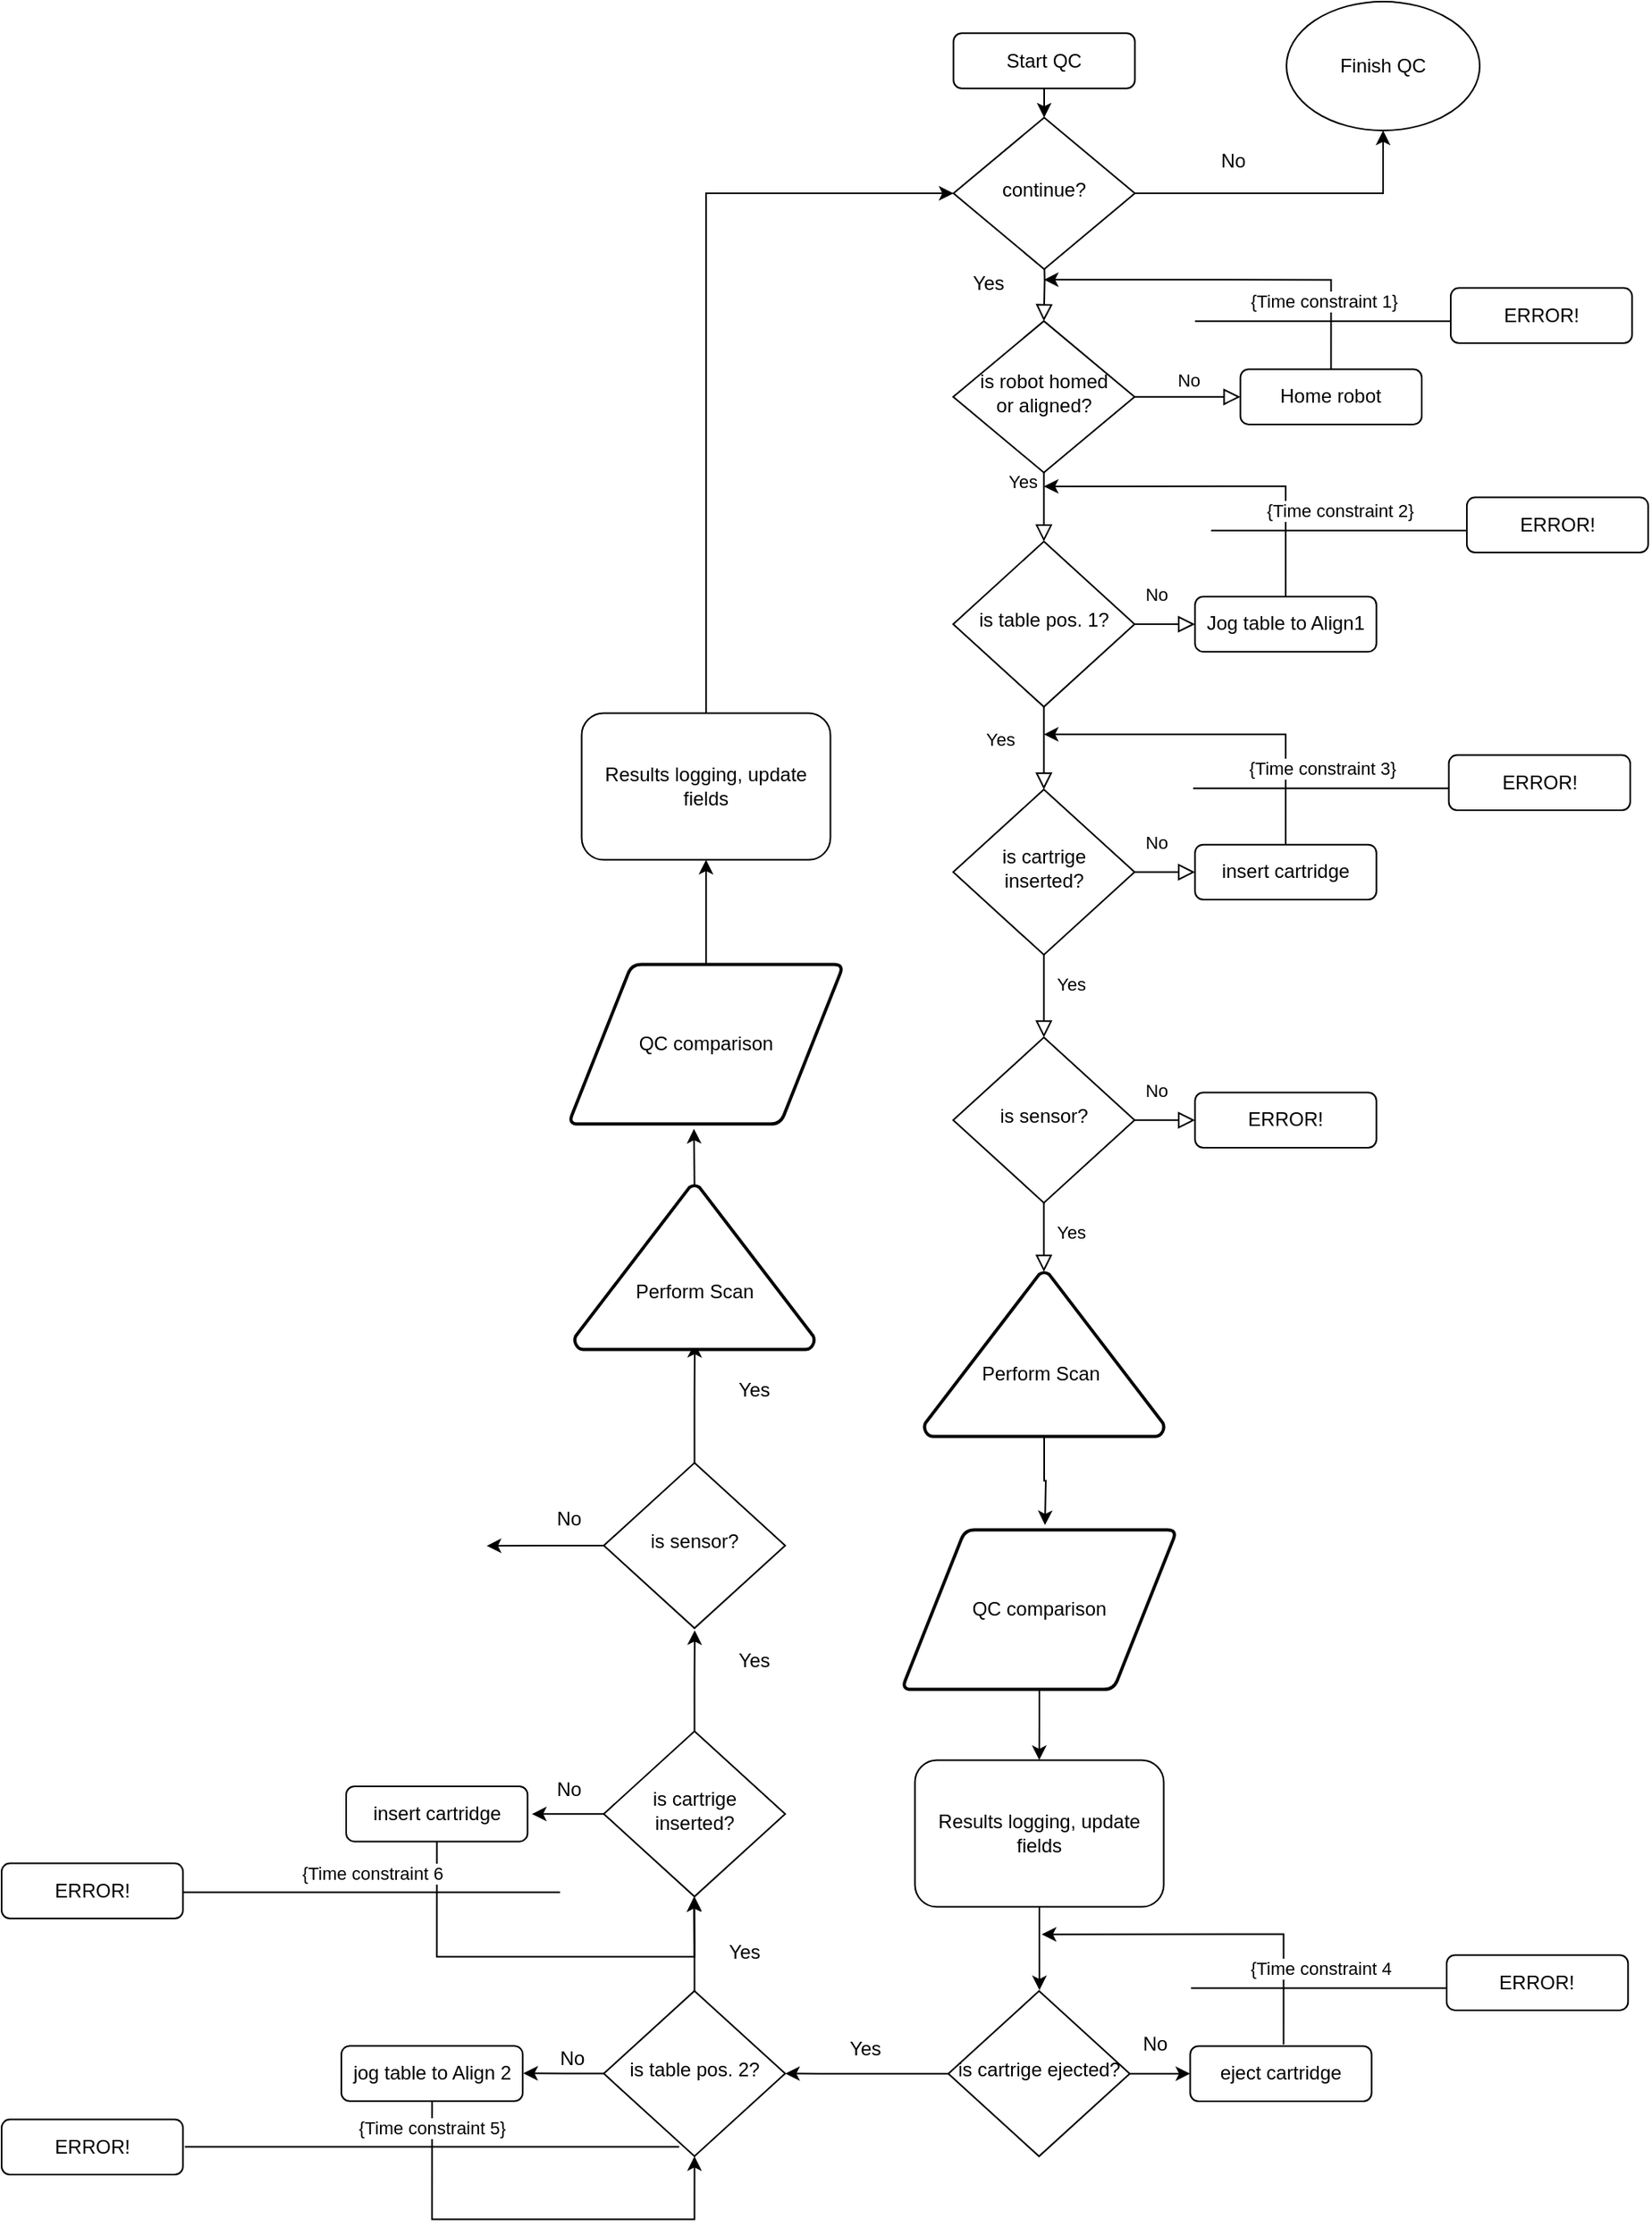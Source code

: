 <mxfile version="17.4.6" type="github">
  <diagram id="C5RBs43oDa-KdzZeNtuy" name="Page-1">
    <mxGraphModel dx="2578" dy="1443" grid="0" gridSize="10" guides="1" tooltips="1" connect="1" arrows="1" fold="1" page="1" pageScale="1" pageWidth="827" pageHeight="1169" math="0" shadow="0">
      <root>
        <mxCell id="WIyWlLk6GJQsqaUBKTNV-0" />
        <mxCell id="WIyWlLk6GJQsqaUBKTNV-1" parent="WIyWlLk6GJQsqaUBKTNV-0" />
        <mxCell id="JrAmXiBmuFasQa5Rlr4j-140" value="" style="group" vertex="1" connectable="0" parent="WIyWlLk6GJQsqaUBKTNV-1">
          <mxGeometry x="174.004" y="7" width="1022.645" height="1376.79" as="geometry" />
        </mxCell>
        <mxCell id="JrAmXiBmuFasQa5Rlr4j-26" style="edgeStyle=orthogonalEdgeStyle;rounded=0;orthogonalLoop=1;jettySize=auto;html=1;" edge="1" parent="JrAmXiBmuFasQa5Rlr4j-140" source="JrAmXiBmuFasQa5Rlr4j-22">
          <mxGeometry relative="1" as="geometry">
            <mxPoint x="644.425" y="1091.647" as="targetPoint" />
            <Array as="points" />
          </mxGeometry>
        </mxCell>
        <mxCell id="JrAmXiBmuFasQa5Rlr4j-22" value="QC comparison" style="shape=parallelogram;html=1;strokeWidth=2;perimeter=parallelogramPerimeter;whiteSpace=wrap;rounded=1;arcSize=12;size=0.23;" vertex="1" parent="JrAmXiBmuFasQa5Rlr4j-140">
          <mxGeometry x="558.996" y="948.79" width="171" height="99" as="geometry" />
        </mxCell>
        <mxCell id="JrAmXiBmuFasQa5Rlr4j-25" style="edgeStyle=orthogonalEdgeStyle;rounded=0;orthogonalLoop=1;jettySize=auto;html=1;exitX=0.5;exitY=1;exitDx=0;exitDy=0;exitPerimeter=0;" edge="1" parent="JrAmXiBmuFasQa5Rlr4j-140" source="JrAmXiBmuFasQa5Rlr4j-23">
          <mxGeometry relative="1" as="geometry">
            <mxPoint x="647.996" y="945.79" as="targetPoint" />
          </mxGeometry>
        </mxCell>
        <mxCell id="JrAmXiBmuFasQa5Rlr4j-23" value="" style="strokeWidth=2;html=1;shape=mxgraph.flowchart.extract_or_measurement;whiteSpace=wrap;" vertex="1" parent="JrAmXiBmuFasQa5Rlr4j-140">
          <mxGeometry x="572.996" y="788.79" width="149" height="102" as="geometry" />
        </mxCell>
        <mxCell id="JrAmXiBmuFasQa5Rlr4j-24" value="Perform Scan" style="text;html=1;resizable=0;autosize=1;align=center;verticalAlign=middle;points=[];fillColor=none;strokeColor=none;rounded=0;" vertex="1" parent="JrAmXiBmuFasQa5Rlr4j-140">
          <mxGeometry x="602.996" y="842.79" width="83" height="18" as="geometry" />
        </mxCell>
        <mxCell id="JrAmXiBmuFasQa5Rlr4j-118" style="edgeStyle=orthogonalEdgeStyle;rounded=0;orthogonalLoop=1;jettySize=auto;html=1;exitX=0.5;exitY=1;exitDx=0;exitDy=0;" edge="1" parent="JrAmXiBmuFasQa5Rlr4j-140" source="JrAmXiBmuFasQa5Rlr4j-27">
          <mxGeometry relative="1" as="geometry">
            <mxPoint x="644.564" y="1234.52" as="targetPoint" />
          </mxGeometry>
        </mxCell>
        <mxCell id="JrAmXiBmuFasQa5Rlr4j-27" value="Results logging, update fields" style="rounded=1;whiteSpace=wrap;html=1;" vertex="1" parent="JrAmXiBmuFasQa5Rlr4j-140">
          <mxGeometry x="567.246" y="1091.79" width="154.5" height="91" as="geometry" />
        </mxCell>
        <mxCell id="JrAmXiBmuFasQa5Rlr4j-134" style="edgeStyle=orthogonalEdgeStyle;rounded=0;orthogonalLoop=1;jettySize=auto;html=1;exitX=0.5;exitY=1;exitDx=0;exitDy=0;" edge="1" parent="JrAmXiBmuFasQa5Rlr4j-140" source="WIyWlLk6GJQsqaUBKTNV-3">
          <mxGeometry relative="1" as="geometry">
            <mxPoint x="647.481" y="71.994" as="targetPoint" />
          </mxGeometry>
        </mxCell>
        <mxCell id="WIyWlLk6GJQsqaUBKTNV-3" value="Start QC" style="rounded=1;whiteSpace=wrap;html=1;fontSize=12;glass=0;strokeWidth=1;shadow=0;" parent="JrAmXiBmuFasQa5Rlr4j-140" vertex="1">
          <mxGeometry x="591.176" y="19.63" width="112.645" height="34.211" as="geometry" />
        </mxCell>
        <mxCell id="WIyWlLk6GJQsqaUBKTNV-6" value="is robot homed&lt;br&gt;or aligned?" style="rhombus;whiteSpace=wrap;html=1;shadow=0;fontFamily=Helvetica;fontSize=12;align=center;strokeWidth=1;spacing=6;spacingTop=-4;" parent="JrAmXiBmuFasQa5Rlr4j-140" vertex="1">
          <mxGeometry x="590.996" y="198.316" width="112.645" height="94.079" as="geometry" />
        </mxCell>
        <mxCell id="WIyWlLk6GJQsqaUBKTNV-2" value="" style="rounded=0;html=1;jettySize=auto;orthogonalLoop=1;fontSize=11;endArrow=block;endFill=0;endSize=8;strokeWidth=1;shadow=0;labelBackgroundColor=none;edgeStyle=orthogonalEdgeStyle;" parent="JrAmXiBmuFasQa5Rlr4j-140" target="WIyWlLk6GJQsqaUBKTNV-6" edge="1">
          <mxGeometry relative="1" as="geometry">
            <mxPoint x="647.319" y="147.001" as="sourcePoint" />
          </mxGeometry>
        </mxCell>
        <mxCell id="JrAmXiBmuFasQa5Rlr4j-0" style="edgeStyle=orthogonalEdgeStyle;rounded=0;orthogonalLoop=1;jettySize=auto;html=1;exitX=0.5;exitY=0;exitDx=0;exitDy=0;" edge="1" parent="JrAmXiBmuFasQa5Rlr4j-140" source="WIyWlLk6GJQsqaUBKTNV-7">
          <mxGeometry relative="1" as="geometry">
            <mxPoint x="647.319" y="172.658" as="targetPoint" />
            <Array as="points">
              <mxPoint x="825.674" y="172.658" />
            </Array>
          </mxGeometry>
        </mxCell>
        <mxCell id="WIyWlLk6GJQsqaUBKTNV-7" value="Home robot" style="rounded=1;whiteSpace=wrap;html=1;fontSize=12;glass=0;strokeWidth=1;shadow=0;" parent="JrAmXiBmuFasQa5Rlr4j-140" vertex="1">
          <mxGeometry x="769.351" y="228.251" width="112.645" height="34.211" as="geometry" />
        </mxCell>
        <mxCell id="WIyWlLk6GJQsqaUBKTNV-5" value="No" style="edgeStyle=orthogonalEdgeStyle;rounded=0;html=1;jettySize=auto;orthogonalLoop=1;fontSize=11;endArrow=block;endFill=0;endSize=8;strokeWidth=1;shadow=0;labelBackgroundColor=none;" parent="JrAmXiBmuFasQa5Rlr4j-140" source="WIyWlLk6GJQsqaUBKTNV-6" target="WIyWlLk6GJQsqaUBKTNV-7" edge="1">
          <mxGeometry y="10" relative="1" as="geometry">
            <mxPoint as="offset" />
          </mxGeometry>
        </mxCell>
        <mxCell id="WIyWlLk6GJQsqaUBKTNV-10" value="is table pos. 1?" style="rhombus;whiteSpace=wrap;html=1;shadow=0;fontFamily=Helvetica;fontSize=12;align=center;strokeWidth=1;spacing=6;spacingTop=-4;" parent="JrAmXiBmuFasQa5Rlr4j-140" vertex="1">
          <mxGeometry x="590.996" y="335.158" width="112.645" height="102.632" as="geometry" />
        </mxCell>
        <mxCell id="WIyWlLk6GJQsqaUBKTNV-4" value="Yes" style="rounded=0;html=1;jettySize=auto;orthogonalLoop=1;fontSize=11;endArrow=block;endFill=0;endSize=8;strokeWidth=1;shadow=0;labelBackgroundColor=none;edgeStyle=orthogonalEdgeStyle;" parent="JrAmXiBmuFasQa5Rlr4j-140" source="WIyWlLk6GJQsqaUBKTNV-6" target="WIyWlLk6GJQsqaUBKTNV-10" edge="1">
          <mxGeometry x="-0.748" y="-13" relative="1" as="geometry">
            <mxPoint as="offset" />
          </mxGeometry>
        </mxCell>
        <mxCell id="JrAmXiBmuFasQa5Rlr4j-1" style="edgeStyle=orthogonalEdgeStyle;rounded=0;orthogonalLoop=1;jettySize=auto;html=1;exitX=0.5;exitY=0;exitDx=0;exitDy=0;" edge="1" parent="JrAmXiBmuFasQa5Rlr4j-140" source="WIyWlLk6GJQsqaUBKTNV-12">
          <mxGeometry relative="1" as="geometry">
            <mxPoint x="647.319" y="300.948" as="targetPoint" />
            <Array as="points">
              <mxPoint x="797.513" y="300.948" />
            </Array>
          </mxGeometry>
        </mxCell>
        <mxCell id="WIyWlLk6GJQsqaUBKTNV-12" value="Jog table to Align1" style="rounded=1;whiteSpace=wrap;html=1;fontSize=12;glass=0;strokeWidth=1;shadow=0;" parent="JrAmXiBmuFasQa5Rlr4j-140" vertex="1">
          <mxGeometry x="741.19" y="369.369" width="112.645" height="34.211" as="geometry" />
        </mxCell>
        <mxCell id="WIyWlLk6GJQsqaUBKTNV-9" value="Yes" style="edgeStyle=orthogonalEdgeStyle;rounded=0;html=1;jettySize=auto;orthogonalLoop=1;fontSize=11;endArrow=block;endFill=0;endSize=8;strokeWidth=1;shadow=0;labelBackgroundColor=none;" parent="JrAmXiBmuFasQa5Rlr4j-140" source="WIyWlLk6GJQsqaUBKTNV-10" target="WIyWlLk6GJQsqaUBKTNV-12" edge="1">
          <mxGeometry x="-1" y="-110" relative="1" as="geometry">
            <mxPoint x="-84" y="-39" as="offset" />
          </mxGeometry>
        </mxCell>
        <mxCell id="JrAmXiBmuFasQa5Rlr4j-7" value="is cartrige inserted?" style="rhombus;whiteSpace=wrap;html=1;shadow=0;fontFamily=Helvetica;fontSize=12;align=center;strokeWidth=1;spacing=6;spacingTop=-4;" vertex="1" parent="JrAmXiBmuFasQa5Rlr4j-140">
          <mxGeometry x="590.996" y="489.106" width="112.645" height="102.632" as="geometry" />
        </mxCell>
        <mxCell id="WIyWlLk6GJQsqaUBKTNV-8" value="No" style="rounded=0;html=1;jettySize=auto;orthogonalLoop=1;fontSize=11;endArrow=block;endFill=0;endSize=8;strokeWidth=1;shadow=0;labelBackgroundColor=none;edgeStyle=orthogonalEdgeStyle;entryX=0.5;entryY=0;entryDx=0;entryDy=0;" parent="JrAmXiBmuFasQa5Rlr4j-140" source="WIyWlLk6GJQsqaUBKTNV-10" target="JrAmXiBmuFasQa5Rlr4j-7" edge="1">
          <mxGeometry x="-1" y="99" relative="1" as="geometry">
            <mxPoint x="-29" y="-70" as="offset" />
            <mxPoint x="647.319" y="480.553" as="targetPoint" />
            <Array as="points" />
          </mxGeometry>
        </mxCell>
        <mxCell id="JrAmXiBmuFasQa5Rlr4j-8" style="edgeStyle=orthogonalEdgeStyle;rounded=0;orthogonalLoop=1;jettySize=auto;html=1;exitX=0.5;exitY=0;exitDx=0;exitDy=0;" edge="1" source="JrAmXiBmuFasQa5Rlr4j-9" parent="JrAmXiBmuFasQa5Rlr4j-140">
          <mxGeometry relative="1" as="geometry">
            <mxPoint x="647.319" y="454.895" as="targetPoint" />
            <Array as="points">
              <mxPoint x="797.513" y="454.895" />
            </Array>
          </mxGeometry>
        </mxCell>
        <mxCell id="JrAmXiBmuFasQa5Rlr4j-9" value="insert cartridge" style="rounded=1;whiteSpace=wrap;html=1;fontSize=12;glass=0;strokeWidth=1;shadow=0;" vertex="1" parent="JrAmXiBmuFasQa5Rlr4j-140">
          <mxGeometry x="741.19" y="523.316" width="112.645" height="34.211" as="geometry" />
        </mxCell>
        <mxCell id="JrAmXiBmuFasQa5Rlr4j-6" value="Yes" style="edgeStyle=orthogonalEdgeStyle;rounded=0;html=1;jettySize=auto;orthogonalLoop=1;fontSize=11;endArrow=block;endFill=0;endSize=8;strokeWidth=1;shadow=0;labelBackgroundColor=none;" edge="1" source="JrAmXiBmuFasQa5Rlr4j-7" target="JrAmXiBmuFasQa5Rlr4j-9" parent="JrAmXiBmuFasQa5Rlr4j-140">
          <mxGeometry x="-1" y="-81" relative="1" as="geometry">
            <mxPoint x="-40" y="-11" as="offset" />
          </mxGeometry>
        </mxCell>
        <mxCell id="JrAmXiBmuFasQa5Rlr4j-11" value="No" style="rounded=0;html=1;jettySize=auto;orthogonalLoop=1;fontSize=11;endArrow=block;endFill=0;endSize=8;strokeWidth=1;shadow=0;labelBackgroundColor=none;edgeStyle=orthogonalEdgeStyle;" edge="1" source="JrAmXiBmuFasQa5Rlr4j-13" parent="JrAmXiBmuFasQa5Rlr4j-140">
          <mxGeometry x="-1" y="99" relative="1" as="geometry">
            <mxPoint x="-29" y="-70" as="offset" />
            <mxPoint x="647.319" y="788.448" as="targetPoint" />
            <Array as="points">
              <mxPoint x="647.319" y="762.79" />
              <mxPoint x="647.319" y="762.79" />
            </Array>
          </mxGeometry>
        </mxCell>
        <mxCell id="JrAmXiBmuFasQa5Rlr4j-13" value="is sensor?" style="rhombus;whiteSpace=wrap;html=1;shadow=0;fontFamily=Helvetica;fontSize=12;align=center;strokeWidth=1;spacing=6;spacingTop=-4;" vertex="1" parent="JrAmXiBmuFasQa5Rlr4j-140">
          <mxGeometry x="590.996" y="643.053" width="112.645" height="102.632" as="geometry" />
        </mxCell>
        <mxCell id="JrAmXiBmuFasQa5Rlr4j-5" value="No" style="rounded=0;html=1;jettySize=auto;orthogonalLoop=1;fontSize=11;endArrow=block;endFill=0;endSize=8;strokeWidth=1;shadow=0;labelBackgroundColor=none;edgeStyle=orthogonalEdgeStyle;entryX=0.5;entryY=0;entryDx=0;entryDy=0;" edge="1" source="JrAmXiBmuFasQa5Rlr4j-7" parent="JrAmXiBmuFasQa5Rlr4j-140" target="JrAmXiBmuFasQa5Rlr4j-13">
          <mxGeometry x="-1" y="99" relative="1" as="geometry">
            <mxPoint x="-29" y="-70" as="offset" />
            <mxPoint x="647.319" y="634.501" as="targetPoint" />
            <Array as="points" />
          </mxGeometry>
        </mxCell>
        <mxCell id="JrAmXiBmuFasQa5Rlr4j-15" value="ERROR!" style="rounded=1;whiteSpace=wrap;html=1;fontSize=12;glass=0;strokeWidth=1;shadow=0;" vertex="1" parent="JrAmXiBmuFasQa5Rlr4j-140">
          <mxGeometry x="741.19" y="677.264" width="112.645" height="34.211" as="geometry" />
        </mxCell>
        <mxCell id="JrAmXiBmuFasQa5Rlr4j-12" value="Yes" style="edgeStyle=orthogonalEdgeStyle;rounded=0;html=1;jettySize=auto;orthogonalLoop=1;fontSize=11;endArrow=block;endFill=0;endSize=8;strokeWidth=1;shadow=0;labelBackgroundColor=none;" edge="1" source="JrAmXiBmuFasQa5Rlr4j-13" target="JrAmXiBmuFasQa5Rlr4j-15" parent="JrAmXiBmuFasQa5Rlr4j-140">
          <mxGeometry x="-1" y="-81" relative="1" as="geometry">
            <mxPoint x="-40" y="-11" as="offset" />
          </mxGeometry>
        </mxCell>
        <mxCell id="JrAmXiBmuFasQa5Rlr4j-54" style="edgeStyle=orthogonalEdgeStyle;rounded=0;orthogonalLoop=1;jettySize=auto;html=1;exitX=0.5;exitY=0;exitDx=0;exitDy=0;" edge="1" parent="JrAmXiBmuFasQa5Rlr4j-140" source="JrAmXiBmuFasQa5Rlr4j-51">
          <mxGeometry relative="1" as="geometry">
            <mxPoint x="429.906" y="1176.79" as="targetPoint" />
          </mxGeometry>
        </mxCell>
        <mxCell id="JrAmXiBmuFasQa5Rlr4j-51" value="is table pos. 2?" style="rhombus;whiteSpace=wrap;html=1;shadow=0;fontFamily=Helvetica;fontSize=12;align=center;strokeWidth=1;spacing=6;spacingTop=-4;" vertex="1" parent="JrAmXiBmuFasQa5Rlr4j-140">
          <mxGeometry x="373.996" y="1234.978" width="112.645" height="102.632" as="geometry" />
        </mxCell>
        <mxCell id="JrAmXiBmuFasQa5Rlr4j-55" value="Yes" style="text;html=1;resizable=0;autosize=1;align=center;verticalAlign=middle;points=[];fillColor=none;strokeColor=none;rounded=0;" vertex="1" parent="JrAmXiBmuFasQa5Rlr4j-140">
          <mxGeometry x="440.996" y="1200.79" width="40" height="20" as="geometry" />
        </mxCell>
        <mxCell id="JrAmXiBmuFasQa5Rlr4j-61" style="edgeStyle=orthogonalEdgeStyle;rounded=0;orthogonalLoop=1;jettySize=auto;html=1;exitX=0.5;exitY=1;exitDx=0;exitDy=0;entryX=0.5;entryY=1;entryDx=0;entryDy=0;" edge="1" parent="JrAmXiBmuFasQa5Rlr4j-140" source="JrAmXiBmuFasQa5Rlr4j-59" target="JrAmXiBmuFasQa5Rlr4j-51">
          <mxGeometry relative="1" as="geometry">
            <mxPoint x="433.996" y="1396.79" as="targetPoint" />
            <Array as="points">
              <mxPoint x="266.996" y="1376.79" />
              <mxPoint x="429.996" y="1376.79" />
            </Array>
          </mxGeometry>
        </mxCell>
        <mxCell id="JrAmXiBmuFasQa5Rlr4j-59" value="jog table to Align 2" style="rounded=1;whiteSpace=wrap;html=1;fontSize=12;glass=0;strokeWidth=1;shadow=0;" vertex="1" parent="JrAmXiBmuFasQa5Rlr4j-140">
          <mxGeometry x="211.0" y="1269.186" width="112.645" height="34.211" as="geometry" />
        </mxCell>
        <mxCell id="JrAmXiBmuFasQa5Rlr4j-64" value="" style="group" vertex="1" connectable="0" parent="JrAmXiBmuFasQa5Rlr4j-140">
          <mxGeometry x="741.186" y="177.794" width="271.459" height="34.211" as="geometry" />
        </mxCell>
        <mxCell id="JrAmXiBmuFasQa5Rlr4j-62" value="{Time constraint 1}" style="endArrow=none;html=1;endSize=12;startArrow=none;startSize=14;startFill=0;edgeStyle=orthogonalEdgeStyle;align=center;verticalAlign=bottom;endFill=0;rounded=0;" edge="1" parent="JrAmXiBmuFasQa5Rlr4j-64">
          <mxGeometry y="3" relative="1" as="geometry">
            <mxPoint y="20.526" as="sourcePoint" />
            <mxPoint x="160" y="20.526" as="targetPoint" />
          </mxGeometry>
        </mxCell>
        <mxCell id="JrAmXiBmuFasQa5Rlr4j-63" value="ERROR!" style="rounded=1;whiteSpace=wrap;html=1;fontSize=12;glass=0;strokeWidth=1;shadow=0;" vertex="1" parent="JrAmXiBmuFasQa5Rlr4j-64">
          <mxGeometry x="158.814" width="112.645" height="34.211" as="geometry" />
        </mxCell>
        <mxCell id="JrAmXiBmuFasQa5Rlr4j-65" value="" style="group" vertex="1" connectable="0" parent="JrAmXiBmuFasQa5Rlr4j-140">
          <mxGeometry x="751.186" y="307.794" width="271.459" height="34.211" as="geometry" />
        </mxCell>
        <mxCell id="JrAmXiBmuFasQa5Rlr4j-66" value="{Time constraint 2}" style="endArrow=none;html=1;endSize=12;startArrow=none;startSize=14;startFill=0;edgeStyle=orthogonalEdgeStyle;align=center;verticalAlign=bottom;endFill=0;rounded=0;" edge="1" parent="JrAmXiBmuFasQa5Rlr4j-65">
          <mxGeometry y="3" relative="1" as="geometry">
            <mxPoint y="20.526" as="sourcePoint" />
            <mxPoint x="160" y="20.526" as="targetPoint" />
          </mxGeometry>
        </mxCell>
        <mxCell id="JrAmXiBmuFasQa5Rlr4j-67" value="ERROR!" style="rounded=1;whiteSpace=wrap;html=1;fontSize=12;glass=0;strokeWidth=1;shadow=0;" vertex="1" parent="JrAmXiBmuFasQa5Rlr4j-65">
          <mxGeometry x="158.814" width="112.645" height="34.211" as="geometry" />
        </mxCell>
        <mxCell id="JrAmXiBmuFasQa5Rlr4j-68" value="" style="group" vertex="1" connectable="0" parent="JrAmXiBmuFasQa5Rlr4j-140">
          <mxGeometry x="739.996" y="467.794" width="271.459" height="34.211" as="geometry" />
        </mxCell>
        <mxCell id="JrAmXiBmuFasQa5Rlr4j-69" value="{Time constraint 3}" style="endArrow=none;html=1;endSize=12;startArrow=none;startSize=14;startFill=0;edgeStyle=orthogonalEdgeStyle;align=center;verticalAlign=bottom;endFill=0;rounded=0;" edge="1" parent="JrAmXiBmuFasQa5Rlr4j-68">
          <mxGeometry y="3" relative="1" as="geometry">
            <mxPoint y="20.526" as="sourcePoint" />
            <mxPoint x="160" y="20.526" as="targetPoint" />
          </mxGeometry>
        </mxCell>
        <mxCell id="JrAmXiBmuFasQa5Rlr4j-70" value="ERROR!" style="rounded=1;whiteSpace=wrap;html=1;fontSize=12;glass=0;strokeWidth=1;shadow=0;" vertex="1" parent="JrAmXiBmuFasQa5Rlr4j-68">
          <mxGeometry x="158.814" width="112.645" height="34.211" as="geometry" />
        </mxCell>
        <mxCell id="JrAmXiBmuFasQa5Rlr4j-72" value="{Time constraint 5}" style="endArrow=none;html=1;endSize=12;startArrow=none;startSize=14;startFill=0;edgeStyle=orthogonalEdgeStyle;align=center;verticalAlign=bottom;endFill=0;rounded=0;" edge="1" parent="JrAmXiBmuFasQa5Rlr4j-140">
          <mxGeometry y="3" relative="1" as="geometry">
            <mxPoint x="113.826" y="1331.79" as="sourcePoint" />
            <mxPoint x="420.826" y="1331.79" as="targetPoint" />
          </mxGeometry>
        </mxCell>
        <mxCell id="JrAmXiBmuFasQa5Rlr4j-73" value="ERROR!" style="rounded=1;whiteSpace=wrap;html=1;fontSize=12;glass=0;strokeWidth=1;shadow=0;" vertex="1" parent="JrAmXiBmuFasQa5Rlr4j-140">
          <mxGeometry y="1314.794" width="112.645" height="34.211" as="geometry" />
        </mxCell>
        <mxCell id="JrAmXiBmuFasQa5Rlr4j-86" style="edgeStyle=orthogonalEdgeStyle;rounded=0;orthogonalLoop=1;jettySize=auto;html=1;exitX=0.5;exitY=0;exitDx=0;exitDy=0;" edge="1" parent="JrAmXiBmuFasQa5Rlr4j-140" source="JrAmXiBmuFasQa5Rlr4j-74">
          <mxGeometry relative="1" as="geometry">
            <mxPoint x="430.456" y="1011.087" as="targetPoint" />
          </mxGeometry>
        </mxCell>
        <mxCell id="JrAmXiBmuFasQa5Rlr4j-87" style="edgeStyle=orthogonalEdgeStyle;rounded=0;orthogonalLoop=1;jettySize=auto;html=1;exitX=0;exitY=0.5;exitDx=0;exitDy=0;" edge="1" parent="JrAmXiBmuFasQa5Rlr4j-140" source="JrAmXiBmuFasQa5Rlr4j-74">
          <mxGeometry relative="1" as="geometry">
            <mxPoint x="329.375" y="1125.141" as="targetPoint" />
          </mxGeometry>
        </mxCell>
        <mxCell id="JrAmXiBmuFasQa5Rlr4j-74" value="is cartrige inserted?" style="rhombus;whiteSpace=wrap;html=1;shadow=0;fontFamily=Helvetica;fontSize=12;align=center;strokeWidth=1;spacing=6;spacingTop=-4;" vertex="1" parent="JrAmXiBmuFasQa5Rlr4j-140">
          <mxGeometry x="373.996" y="1073.786" width="112.645" height="102.632" as="geometry" />
        </mxCell>
        <mxCell id="JrAmXiBmuFasQa5Rlr4j-75" value="" style="group" vertex="1" connectable="0" parent="JrAmXiBmuFasQa5Rlr4j-140">
          <mxGeometry x="323.996" y="1266.79" width="45" height="20" as="geometry" />
        </mxCell>
        <mxCell id="JrAmXiBmuFasQa5Rlr4j-58" style="edgeStyle=orthogonalEdgeStyle;rounded=0;orthogonalLoop=1;jettySize=auto;html=1;exitX=0;exitY=0.5;exitDx=0;exitDy=0;" edge="1" parent="JrAmXiBmuFasQa5Rlr4j-75" source="JrAmXiBmuFasQa5Rlr4j-51">
          <mxGeometry relative="1" as="geometry">
            <mxPoint y="19.316" as="targetPoint" />
          </mxGeometry>
        </mxCell>
        <mxCell id="JrAmXiBmuFasQa5Rlr4j-60" value="No" style="text;html=1;resizable=0;autosize=1;align=center;verticalAlign=middle;points=[];fillColor=none;strokeColor=none;rounded=0;" vertex="1" parent="JrAmXiBmuFasQa5Rlr4j-75">
          <mxGeometry x="15" width="30" height="20" as="geometry" />
        </mxCell>
        <mxCell id="JrAmXiBmuFasQa5Rlr4j-90" style="edgeStyle=orthogonalEdgeStyle;rounded=0;orthogonalLoop=1;jettySize=auto;html=1;exitX=0.5;exitY=1;exitDx=0;exitDy=0;entryX=0.5;entryY=1;entryDx=0;entryDy=0;" edge="1" parent="JrAmXiBmuFasQa5Rlr4j-140" source="JrAmXiBmuFasQa5Rlr4j-88" target="JrAmXiBmuFasQa5Rlr4j-74">
          <mxGeometry relative="1" as="geometry">
            <Array as="points">
              <mxPoint x="269.996" y="1213.79" />
              <mxPoint x="429.996" y="1213.79" />
            </Array>
          </mxGeometry>
        </mxCell>
        <mxCell id="JrAmXiBmuFasQa5Rlr4j-88" value="insert cartridge" style="rounded=1;whiteSpace=wrap;html=1;fontSize=12;glass=0;strokeWidth=1;shadow=0;" vertex="1" parent="JrAmXiBmuFasQa5Rlr4j-140">
          <mxGeometry x="214.0" y="1107.996" width="112.645" height="34.211" as="geometry" />
        </mxCell>
        <mxCell id="JrAmXiBmuFasQa5Rlr4j-91" value="" style="group" vertex="1" connectable="0" parent="JrAmXiBmuFasQa5Rlr4j-140">
          <mxGeometry x="321.996" y="1099.79" width="45" height="20" as="geometry" />
        </mxCell>
        <mxCell id="JrAmXiBmuFasQa5Rlr4j-92" style="edgeStyle=orthogonalEdgeStyle;rounded=0;orthogonalLoop=1;jettySize=auto;html=1;exitX=0;exitY=0.5;exitDx=0;exitDy=0;" edge="1" parent="JrAmXiBmuFasQa5Rlr4j-91">
          <mxGeometry relative="1" as="geometry">
            <mxPoint y="19.316" as="targetPoint" />
          </mxGeometry>
        </mxCell>
        <mxCell id="JrAmXiBmuFasQa5Rlr4j-93" value="No" style="text;html=1;resizable=0;autosize=1;align=center;verticalAlign=middle;points=[];fillColor=none;strokeColor=none;rounded=0;" vertex="1" parent="JrAmXiBmuFasQa5Rlr4j-91">
          <mxGeometry x="15" width="30" height="20" as="geometry" />
        </mxCell>
        <mxCell id="JrAmXiBmuFasQa5Rlr4j-94" value="{Time constraint 6" style="endArrow=none;html=1;endSize=12;startArrow=none;startSize=14;startFill=0;edgeStyle=orthogonalEdgeStyle;align=center;verticalAlign=bottom;endFill=0;rounded=0;" edge="1" parent="JrAmXiBmuFasQa5Rlr4j-140">
          <mxGeometry y="3" relative="1" as="geometry">
            <mxPoint x="112.646" y="1173.79" as="sourcePoint" />
            <mxPoint x="346.816" y="1173.79" as="targetPoint" />
            <Array as="points">
              <mxPoint x="341.816" y="1173.79" />
              <mxPoint x="341.816" y="1173.79" />
            </Array>
          </mxGeometry>
        </mxCell>
        <mxCell id="JrAmXiBmuFasQa5Rlr4j-95" value="ERROR!" style="rounded=1;whiteSpace=wrap;html=1;fontSize=12;glass=0;strokeWidth=1;shadow=0;" vertex="1" parent="JrAmXiBmuFasQa5Rlr4j-140">
          <mxGeometry y="1155.794" width="112.645" height="34.211" as="geometry" />
        </mxCell>
        <mxCell id="JrAmXiBmuFasQa5Rlr4j-96" value="Yes" style="text;html=1;resizable=0;autosize=1;align=center;verticalAlign=middle;points=[];fillColor=none;strokeColor=none;rounded=0;" vertex="1" parent="JrAmXiBmuFasQa5Rlr4j-140">
          <mxGeometry x="446.646" y="1019.79" width="40" height="20" as="geometry" />
        </mxCell>
        <mxCell id="JrAmXiBmuFasQa5Rlr4j-105" style="edgeStyle=orthogonalEdgeStyle;rounded=0;orthogonalLoop=1;jettySize=auto;html=1;exitX=0;exitY=0.5;exitDx=0;exitDy=0;" edge="1" parent="JrAmXiBmuFasQa5Rlr4j-140" source="JrAmXiBmuFasQa5Rlr4j-97">
          <mxGeometry relative="1" as="geometry">
            <mxPoint x="301.267" y="958.655" as="targetPoint" />
          </mxGeometry>
        </mxCell>
        <mxCell id="JrAmXiBmuFasQa5Rlr4j-106" style="edgeStyle=orthogonalEdgeStyle;rounded=0;orthogonalLoop=1;jettySize=auto;html=1;exitX=0.5;exitY=0;exitDx=0;exitDy=0;" edge="1" parent="JrAmXiBmuFasQa5Rlr4j-140" source="JrAmXiBmuFasQa5Rlr4j-97">
          <mxGeometry relative="1" as="geometry">
            <mxPoint x="430.456" y="832.709" as="targetPoint" />
          </mxGeometry>
        </mxCell>
        <mxCell id="JrAmXiBmuFasQa5Rlr4j-97" value="is sensor?" style="rhombus;whiteSpace=wrap;html=1;shadow=0;fontFamily=Helvetica;fontSize=12;align=center;strokeWidth=1;spacing=6;spacingTop=-4;" vertex="1" parent="JrAmXiBmuFasQa5Rlr4j-140">
          <mxGeometry x="373.996" y="907.163" width="112.645" height="102.632" as="geometry" />
        </mxCell>
        <mxCell id="JrAmXiBmuFasQa5Rlr4j-100" value="" style="group" vertex="1" connectable="0" parent="JrAmXiBmuFasQa5Rlr4j-140">
          <mxGeometry x="321.996" y="932.49" width="45" height="20" as="geometry" />
        </mxCell>
        <mxCell id="JrAmXiBmuFasQa5Rlr4j-101" style="edgeStyle=orthogonalEdgeStyle;rounded=0;orthogonalLoop=1;jettySize=auto;html=1;exitX=0;exitY=0.5;exitDx=0;exitDy=0;" edge="1" parent="JrAmXiBmuFasQa5Rlr4j-100">
          <mxGeometry relative="1" as="geometry">
            <mxPoint y="19.316" as="targetPoint" />
          </mxGeometry>
        </mxCell>
        <mxCell id="JrAmXiBmuFasQa5Rlr4j-102" value="No" style="text;html=1;resizable=0;autosize=1;align=center;verticalAlign=middle;points=[];fillColor=none;strokeColor=none;rounded=0;" vertex="1" parent="JrAmXiBmuFasQa5Rlr4j-100">
          <mxGeometry x="15" width="30" height="20" as="geometry" />
        </mxCell>
        <mxCell id="JrAmXiBmuFasQa5Rlr4j-103" value="Yes" style="text;html=1;resizable=0;autosize=1;align=center;verticalAlign=middle;points=[];fillColor=none;strokeColor=none;rounded=0;" vertex="1" parent="JrAmXiBmuFasQa5Rlr4j-140">
          <mxGeometry x="446.646" y="852.49" width="40" height="20" as="geometry" />
        </mxCell>
        <mxCell id="JrAmXiBmuFasQa5Rlr4j-128" style="edgeStyle=orthogonalEdgeStyle;rounded=0;orthogonalLoop=1;jettySize=auto;html=1;exitX=0.5;exitY=0;exitDx=0;exitDy=0;exitPerimeter=0;" edge="1" parent="JrAmXiBmuFasQa5Rlr4j-140" source="JrAmXiBmuFasQa5Rlr4j-108">
          <mxGeometry relative="1" as="geometry">
            <mxPoint x="429.996" y="699.79" as="targetPoint" />
          </mxGeometry>
        </mxCell>
        <mxCell id="JrAmXiBmuFasQa5Rlr4j-108" value="&lt;br&gt;&lt;br&gt;Perform Scan" style="strokeWidth=2;html=1;shape=mxgraph.flowchart.extract_or_measurement;whiteSpace=wrap;" vertex="1" parent="JrAmXiBmuFasQa5Rlr4j-140">
          <mxGeometry x="355.816" y="734.79" width="149" height="102" as="geometry" />
        </mxCell>
        <mxCell id="JrAmXiBmuFasQa5Rlr4j-109" value="QC comparison" style="shape=parallelogram;html=1;strokeWidth=2;perimeter=parallelogramPerimeter;whiteSpace=wrap;rounded=1;arcSize=12;size=0.23;" vertex="1" parent="JrAmXiBmuFasQa5Rlr4j-140">
          <mxGeometry x="351.996" y="597.79" width="171" height="99" as="geometry" />
        </mxCell>
        <mxCell id="JrAmXiBmuFasQa5Rlr4j-125" style="edgeStyle=orthogonalEdgeStyle;rounded=0;orthogonalLoop=1;jettySize=auto;html=1;exitX=0;exitY=0.5;exitDx=0;exitDy=0;entryX=1;entryY=0.5;entryDx=0;entryDy=0;" edge="1" parent="JrAmXiBmuFasQa5Rlr4j-140" source="JrAmXiBmuFasQa5Rlr4j-112" target="JrAmXiBmuFasQa5Rlr4j-51">
          <mxGeometry relative="1" as="geometry" />
        </mxCell>
        <mxCell id="JrAmXiBmuFasQa5Rlr4j-112" value="is cartrige ejected?" style="rhombus;whiteSpace=wrap;html=1;shadow=0;fontFamily=Helvetica;fontSize=12;align=center;strokeWidth=1;spacing=6;spacingTop=-4;" vertex="1" parent="JrAmXiBmuFasQa5Rlr4j-140">
          <mxGeometry x="587.996" y="1235.046" width="112.645" height="102.632" as="geometry" />
        </mxCell>
        <mxCell id="JrAmXiBmuFasQa5Rlr4j-113" value="eject cartridge" style="rounded=1;whiteSpace=wrap;html=1;fontSize=12;glass=0;strokeWidth=1;shadow=0;" vertex="1" parent="JrAmXiBmuFasQa5Rlr4j-140">
          <mxGeometry x="738.19" y="1269.256" width="112.645" height="34.211" as="geometry" />
        </mxCell>
        <mxCell id="JrAmXiBmuFasQa5Rlr4j-124" style="edgeStyle=orthogonalEdgeStyle;rounded=0;orthogonalLoop=1;jettySize=auto;html=1;exitX=1;exitY=0.5;exitDx=0;exitDy=0;entryX=0;entryY=0.5;entryDx=0;entryDy=0;" edge="1" parent="JrAmXiBmuFasQa5Rlr4j-140" source="JrAmXiBmuFasQa5Rlr4j-112" target="JrAmXiBmuFasQa5Rlr4j-113">
          <mxGeometry relative="1" as="geometry" />
        </mxCell>
        <mxCell id="JrAmXiBmuFasQa5Rlr4j-120" style="edgeStyle=orthogonalEdgeStyle;rounded=0;orthogonalLoop=1;jettySize=auto;html=1;exitX=0.5;exitY=0;exitDx=0;exitDy=0;" edge="1" parent="JrAmXiBmuFasQa5Rlr4j-140">
          <mxGeometry relative="1" as="geometry">
            <mxPoint x="645.999" y="1199.835" as="targetPoint" />
            <mxPoint x="796.193" y="1268.256" as="sourcePoint" />
            <Array as="points">
              <mxPoint x="796.193" y="1199.835" />
            </Array>
          </mxGeometry>
        </mxCell>
        <mxCell id="JrAmXiBmuFasQa5Rlr4j-121" value="" style="group" vertex="1" connectable="0" parent="JrAmXiBmuFasQa5Rlr4j-140">
          <mxGeometry x="738.676" y="1212.734" width="271.459" height="34.211" as="geometry" />
        </mxCell>
        <mxCell id="JrAmXiBmuFasQa5Rlr4j-122" value="{Time constraint 4" style="endArrow=none;html=1;endSize=12;startArrow=none;startSize=14;startFill=0;edgeStyle=orthogonalEdgeStyle;align=center;verticalAlign=bottom;endFill=0;rounded=0;" edge="1" parent="JrAmXiBmuFasQa5Rlr4j-121">
          <mxGeometry y="3" relative="1" as="geometry">
            <mxPoint y="20.526" as="sourcePoint" />
            <mxPoint x="160" y="20.526" as="targetPoint" />
          </mxGeometry>
        </mxCell>
        <mxCell id="JrAmXiBmuFasQa5Rlr4j-123" value="ERROR!" style="rounded=1;whiteSpace=wrap;html=1;fontSize=12;glass=0;strokeWidth=1;shadow=0;" vertex="1" parent="JrAmXiBmuFasQa5Rlr4j-121">
          <mxGeometry x="158.814" width="112.645" height="34.211" as="geometry" />
        </mxCell>
        <mxCell id="JrAmXiBmuFasQa5Rlr4j-126" value="Yes" style="text;html=1;resizable=0;autosize=1;align=center;verticalAlign=middle;points=[];fillColor=none;strokeColor=none;rounded=0;" vertex="1" parent="JrAmXiBmuFasQa5Rlr4j-140">
          <mxGeometry x="515.996" y="1260.79" width="40" height="20" as="geometry" />
        </mxCell>
        <mxCell id="JrAmXiBmuFasQa5Rlr4j-127" value="No" style="text;html=1;resizable=0;autosize=1;align=center;verticalAlign=middle;points=[];fillColor=none;strokeColor=none;rounded=0;" vertex="1" parent="JrAmXiBmuFasQa5Rlr4j-140">
          <mxGeometry x="702.996" y="1258.79" width="25" height="18" as="geometry" />
        </mxCell>
        <mxCell id="JrAmXiBmuFasQa5Rlr4j-129" value="Results logging, update fields" style="rounded=1;whiteSpace=wrap;html=1;" vertex="1" parent="JrAmXiBmuFasQa5Rlr4j-140">
          <mxGeometry x="360.246" y="441.79" width="154.5" height="91" as="geometry" />
        </mxCell>
        <mxCell id="JrAmXiBmuFasQa5Rlr4j-130" style="edgeStyle=orthogonalEdgeStyle;rounded=0;orthogonalLoop=1;jettySize=auto;html=1;exitX=0.5;exitY=0;exitDx=0;exitDy=0;entryX=0.5;entryY=1;entryDx=0;entryDy=0;" edge="1" parent="JrAmXiBmuFasQa5Rlr4j-140" source="JrAmXiBmuFasQa5Rlr4j-109" target="JrAmXiBmuFasQa5Rlr4j-129">
          <mxGeometry relative="1" as="geometry" />
        </mxCell>
        <mxCell id="JrAmXiBmuFasQa5Rlr4j-133" value="continue?" style="rhombus;whiteSpace=wrap;html=1;shadow=0;fontFamily=Helvetica;fontSize=12;align=center;strokeWidth=1;spacing=6;spacingTop=-4;" vertex="1" parent="JrAmXiBmuFasQa5Rlr4j-140">
          <mxGeometry x="591.176" y="71.996" width="112.645" height="94.079" as="geometry" />
        </mxCell>
        <mxCell id="JrAmXiBmuFasQa5Rlr4j-135" style="edgeStyle=orthogonalEdgeStyle;rounded=0;orthogonalLoop=1;jettySize=auto;html=1;exitX=0.5;exitY=0;exitDx=0;exitDy=0;entryX=0;entryY=0.5;entryDx=0;entryDy=0;" edge="1" parent="JrAmXiBmuFasQa5Rlr4j-140" source="JrAmXiBmuFasQa5Rlr4j-129" target="JrAmXiBmuFasQa5Rlr4j-133">
          <mxGeometry relative="1" as="geometry" />
        </mxCell>
        <mxCell id="JrAmXiBmuFasQa5Rlr4j-136" value="Finish QC" style="ellipse;whiteSpace=wrap;html=1;" vertex="1" parent="JrAmXiBmuFasQa5Rlr4j-140">
          <mxGeometry x="797.996" width="120" height="80" as="geometry" />
        </mxCell>
        <mxCell id="JrAmXiBmuFasQa5Rlr4j-137" style="edgeStyle=orthogonalEdgeStyle;rounded=0;orthogonalLoop=1;jettySize=auto;html=1;exitX=1;exitY=0.5;exitDx=0;exitDy=0;entryX=0.5;entryY=1;entryDx=0;entryDy=0;" edge="1" parent="JrAmXiBmuFasQa5Rlr4j-140" source="JrAmXiBmuFasQa5Rlr4j-133" target="JrAmXiBmuFasQa5Rlr4j-136">
          <mxGeometry relative="1" as="geometry" />
        </mxCell>
        <mxCell id="JrAmXiBmuFasQa5Rlr4j-138" value="Yes" style="text;html=1;strokeColor=none;fillColor=none;align=center;verticalAlign=middle;whiteSpace=wrap;rounded=0;" vertex="1" parent="JrAmXiBmuFasQa5Rlr4j-140">
          <mxGeometry x="582.996" y="160" width="60" height="30" as="geometry" />
        </mxCell>
        <mxCell id="JrAmXiBmuFasQa5Rlr4j-139" value="No" style="text;html=1;strokeColor=none;fillColor=none;align=center;verticalAlign=middle;whiteSpace=wrap;rounded=0;" vertex="1" parent="JrAmXiBmuFasQa5Rlr4j-140">
          <mxGeometry x="734.996" y="84" width="60" height="30" as="geometry" />
        </mxCell>
      </root>
    </mxGraphModel>
  </diagram>
</mxfile>

